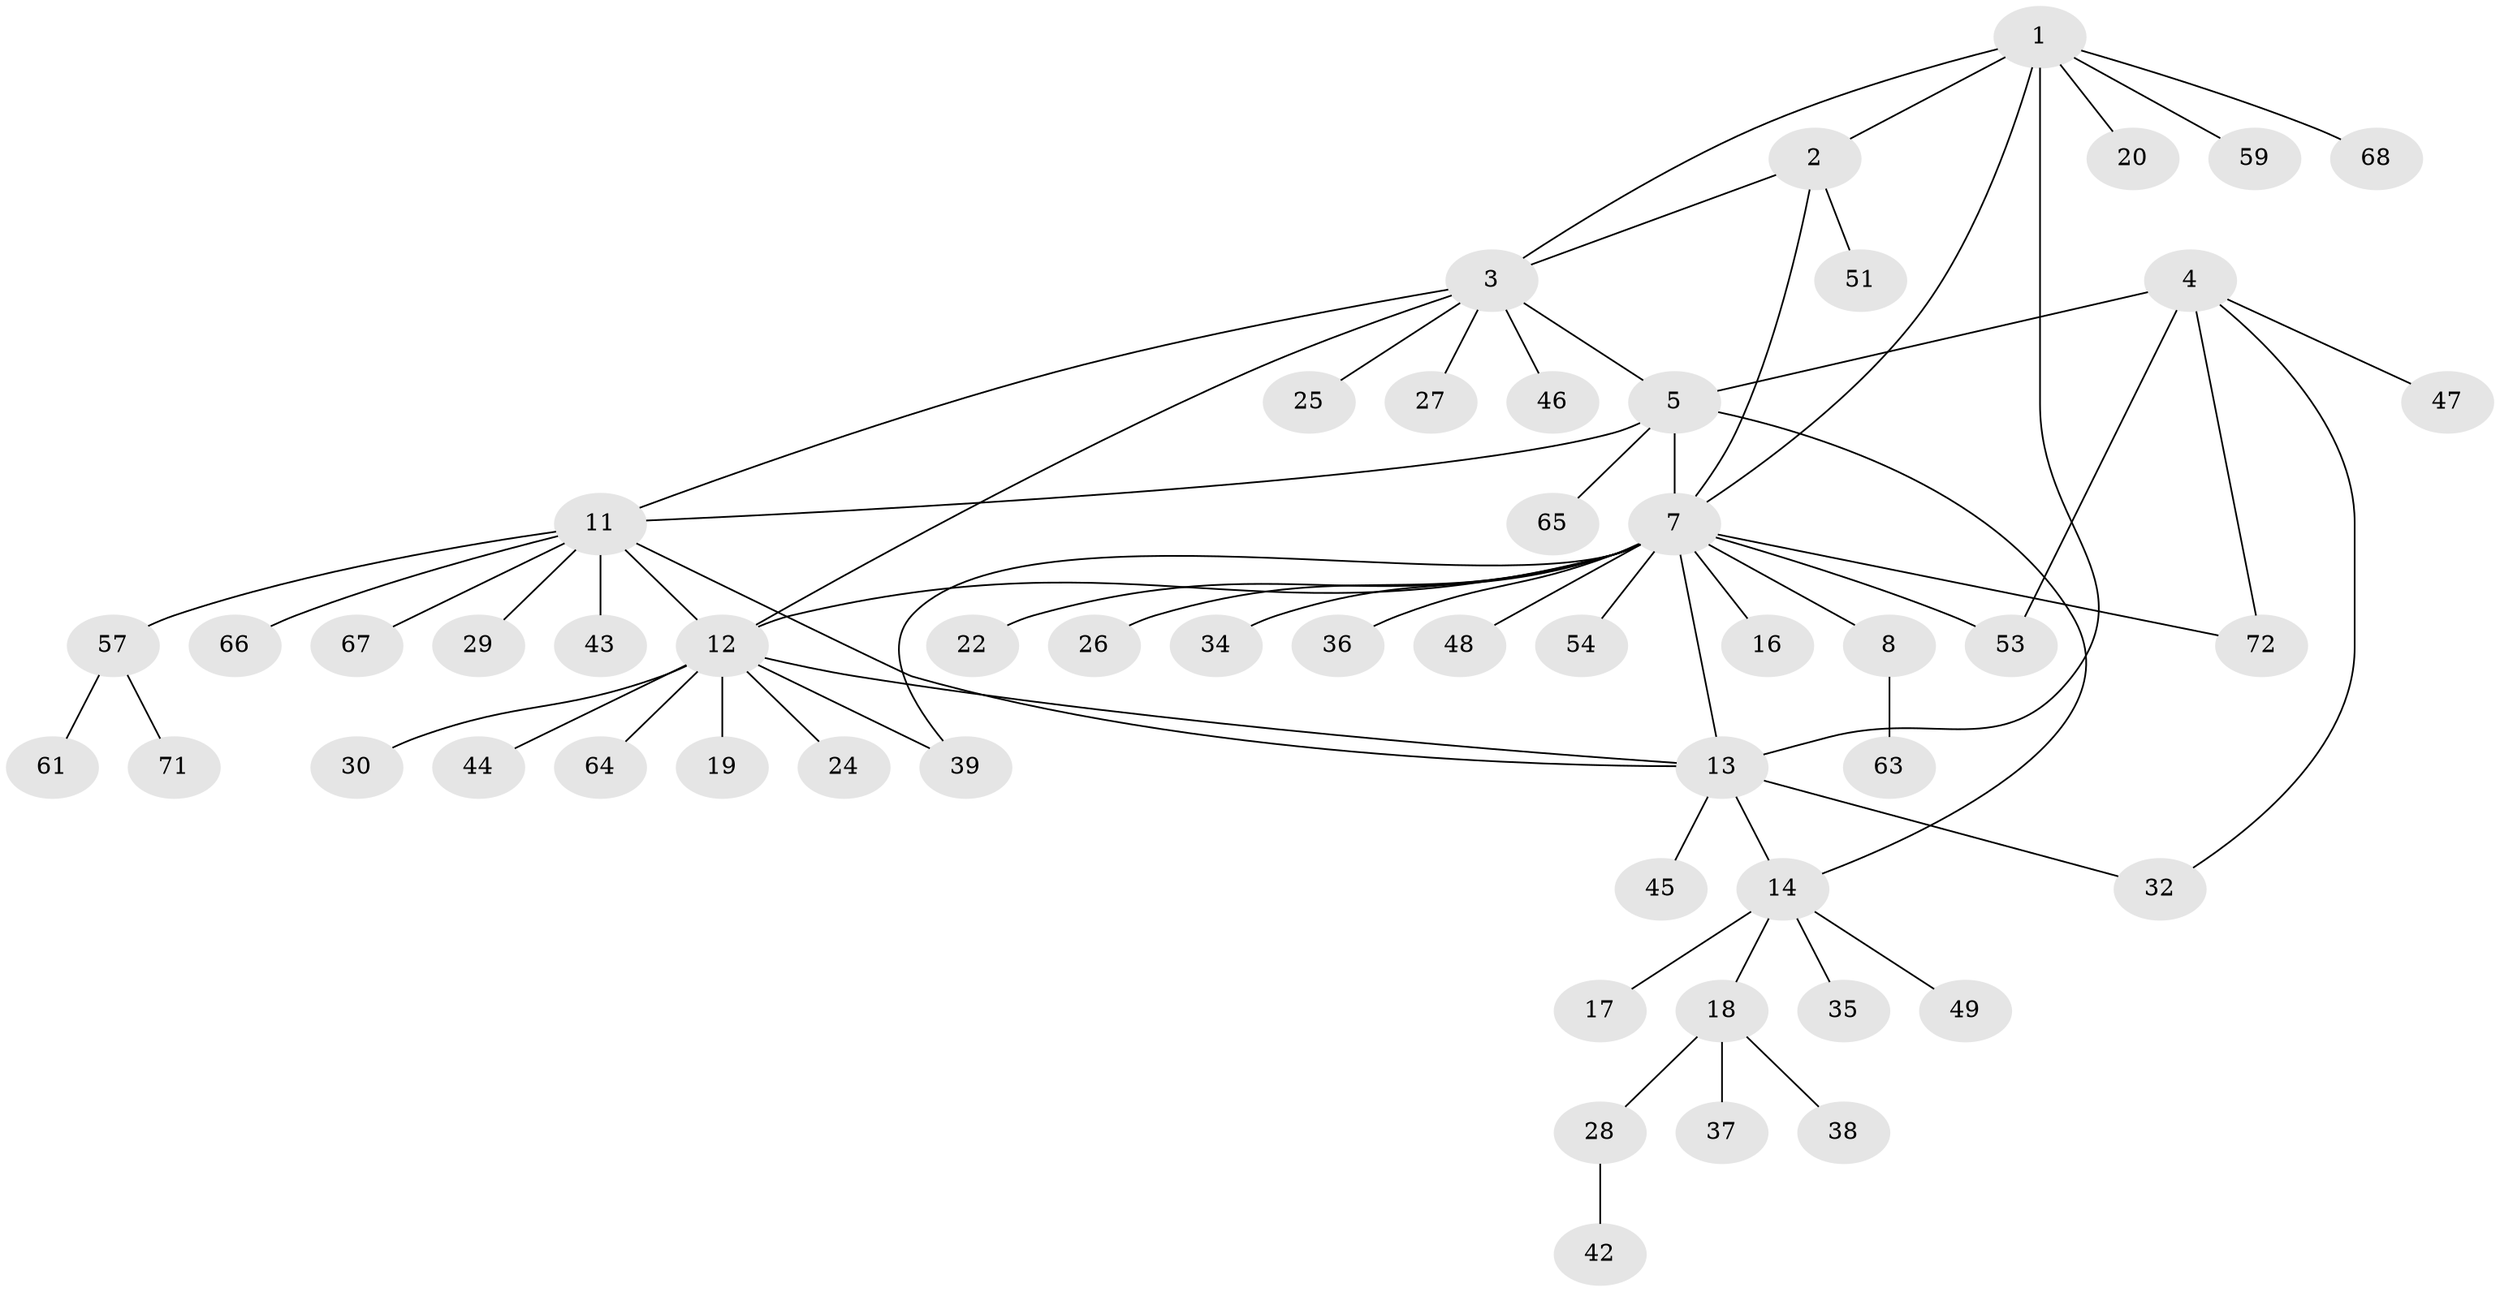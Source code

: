 // Generated by graph-tools (version 1.1) at 2025/52/02/27/25 19:52:19]
// undirected, 53 vertices, 66 edges
graph export_dot {
graph [start="1"]
  node [color=gray90,style=filled];
  1 [super="+50"];
  2 [super="+58"];
  3 [super="+10"];
  4 [super="+31"];
  5 [super="+6"];
  7 [super="+9"];
  8;
  11 [super="+23"];
  12 [super="+21"];
  13 [super="+15"];
  14 [super="+41"];
  16;
  17;
  18 [super="+40"];
  19;
  20;
  22;
  24;
  25;
  26 [super="+33"];
  27;
  28;
  29 [super="+52"];
  30;
  32 [super="+62"];
  34;
  35 [super="+56"];
  36;
  37;
  38;
  39 [super="+55"];
  42;
  43;
  44;
  45;
  46;
  47;
  48;
  49;
  51;
  53;
  54;
  57 [super="+60"];
  59;
  61;
  63;
  64;
  65 [super="+69"];
  66;
  67;
  68 [super="+70"];
  71;
  72;
  1 -- 2;
  1 -- 3;
  1 -- 20;
  1 -- 59;
  1 -- 68;
  1 -- 13;
  1 -- 7;
  2 -- 3;
  2 -- 7;
  2 -- 51;
  3 -- 5;
  3 -- 27;
  3 -- 46;
  3 -- 11;
  3 -- 25;
  3 -- 12;
  4 -- 5 [weight=2];
  4 -- 32;
  4 -- 47;
  4 -- 53;
  4 -- 72;
  5 -- 14;
  5 -- 65;
  5 -- 11;
  5 -- 7;
  7 -- 8 [weight=2];
  7 -- 22;
  7 -- 26;
  7 -- 34;
  7 -- 36;
  7 -- 39;
  7 -- 48;
  7 -- 53;
  7 -- 54;
  7 -- 72;
  7 -- 16;
  7 -- 12;
  7 -- 13;
  8 -- 63;
  11 -- 12;
  11 -- 29;
  11 -- 57;
  11 -- 66;
  11 -- 67;
  11 -- 43;
  11 -- 13;
  12 -- 13;
  12 -- 19;
  12 -- 24;
  12 -- 30;
  12 -- 39;
  12 -- 44;
  12 -- 64;
  13 -- 14 [weight=2];
  13 -- 45;
  13 -- 32;
  14 -- 17;
  14 -- 18;
  14 -- 35;
  14 -- 49;
  18 -- 28;
  18 -- 37;
  18 -- 38;
  28 -- 42;
  57 -- 61;
  57 -- 71;
}
